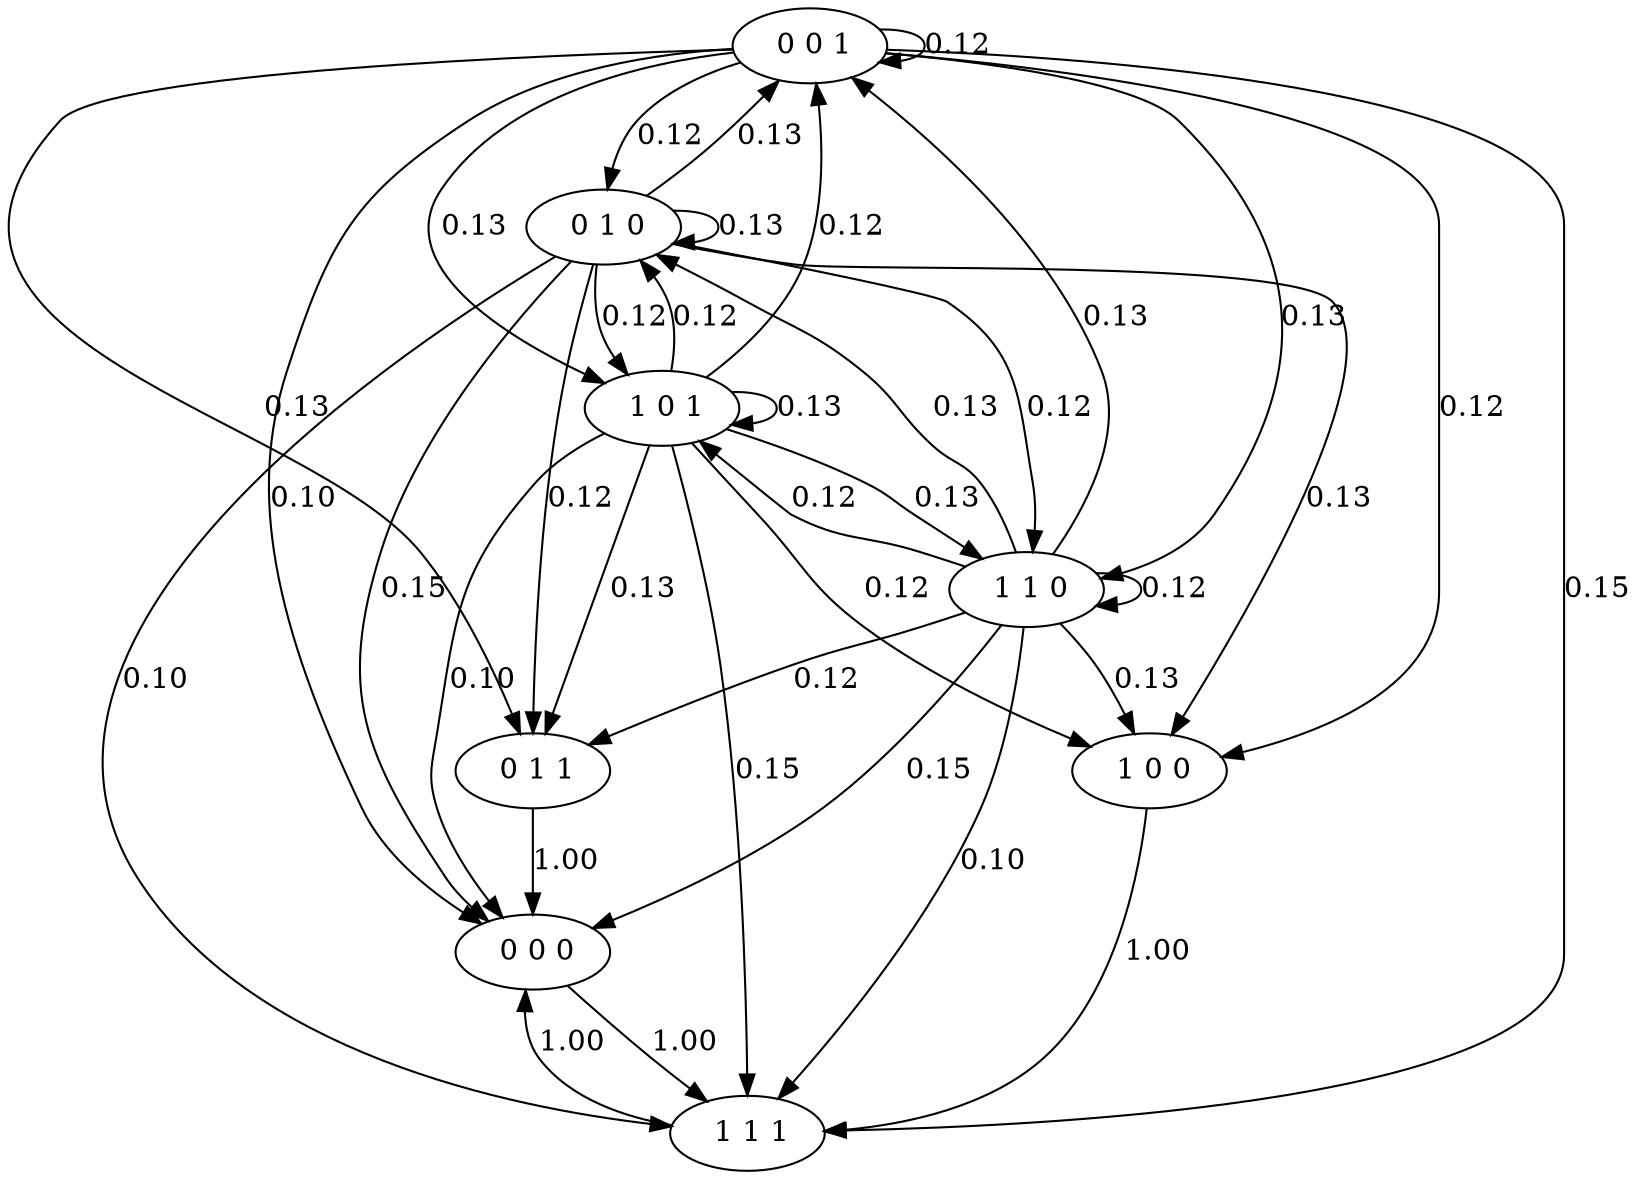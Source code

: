 digraph test {
node0 [label=" 0 0 0"];
node1 [label=" 0 0 1"];
node2 [label=" 0 1 0"];
node3 [label=" 0 1 1"];
node4 [label=" 1 0 0"];
node5 [label=" 1 0 1"];
node6 [label=" 1 1 0"];
node7 [label=" 1 1 1"];
node0 [label=" 0 0 0"];
node1 [label=" 0 0 1"];
node2 [label=" 0 1 0"];
node3 [label=" 0 1 1"];
node4 [label=" 1 0 0"];
node5 [label=" 1 0 1"];
node6 [label=" 1 1 0"];
node7 [label=" 1 1 1"];
node0 [label=" 0 0 0"];
node1 [label=" 0 0 1"];
node2 [label=" 0 1 0"];
node3 [label=" 0 1 1"];
node4 [label=" 1 0 0"];
node5 [label=" 1 0 1"];
node6 [label=" 1 1 0"];
node7 [label=" 1 1 1"];
node0 [label=" 0 0 0"];
node1 [label=" 0 0 1"];
node2 [label=" 0 1 0"];
node3 [label=" 0 1 1"];
node4 [label=" 1 0 0"];
node5 [label=" 1 0 1"];
node6 [label=" 1 1 0"];
node7 [label=" 1 1 1"];
node0 [label=" 0 0 0"];
node1 [label=" 0 0 1"];
node2 [label=" 0 1 0"];
node3 [label=" 0 1 1"];
node4 [label=" 1 0 0"];
node5 [label=" 1 0 1"];
node6 [label=" 1 1 0"];
node7 [label=" 1 1 1"];
node0 [label=" 0 0 0"];
node1 [label=" 0 0 1"];
node2 [label=" 0 1 0"];
node3 [label=" 0 1 1"];
node4 [label=" 1 0 0"];
node5 [label=" 1 0 1"];
node6 [label=" 1 1 0"];
node7 [label=" 1 1 1"];
node0 [label=" 0 0 0"];
node1 [label=" 0 0 1"];
node2 [label=" 0 1 0"];
node3 [label=" 0 1 1"];
node4 [label=" 1 0 0"];
node5 [label=" 1 0 1"];
node6 [label=" 1 1 0"];
node7 [label=" 1 1 1"];
node0 [label=" 0 0 0"];
node1 [label=" 0 0 1"];
node2 [label=" 0 1 0"];
node3 [label=" 0 1 1"];
node4 [label=" 1 0 0"];
node5 [label=" 1 0 1"];
node6 [label=" 1 1 0"];
node7 [label=" 1 1 1"];
node0 -> node7 [label= "1.00"];
node1 -> node0 [label= "0.10"];
node1 -> node1 [label= "0.12"];
node1 -> node2 [label= "0.12"];
node1 -> node3 [label= "0.13"];
node1 -> node4 [label= "0.12"];
node1 -> node5 [label= "0.13"];
node1 -> node6 [label= "0.13"];
node1 -> node7 [label= "0.15"];
node2 -> node0 [label= "0.15"];
node2 -> node1 [label= "0.13"];
node2 -> node2 [label= "0.13"];
node2 -> node3 [label= "0.12"];
node2 -> node4 [label= "0.13"];
node2 -> node5 [label= "0.12"];
node2 -> node6 [label= "0.12"];
node2 -> node7 [label= "0.10"];
node3 -> node0 [label= "1.00"];
node4 -> node7 [label= "1.00"];
node5 -> node0 [label= "0.10"];
node5 -> node1 [label= "0.12"];
node5 -> node2 [label= "0.12"];
node5 -> node3 [label= "0.13"];
node5 -> node4 [label= "0.12"];
node5 -> node5 [label= "0.13"];
node5 -> node6 [label= "0.13"];
node5 -> node7 [label= "0.15"];
node6 -> node0 [label= "0.15"];
node6 -> node1 [label= "0.13"];
node6 -> node2 [label= "0.13"];
node6 -> node3 [label= "0.12"];
node6 -> node4 [label= "0.13"];
node6 -> node5 [label= "0.12"];
node6 -> node6 [label= "0.12"];
node6 -> node7 [label= "0.10"];
node7 -> node0 [label= "1.00"];
}